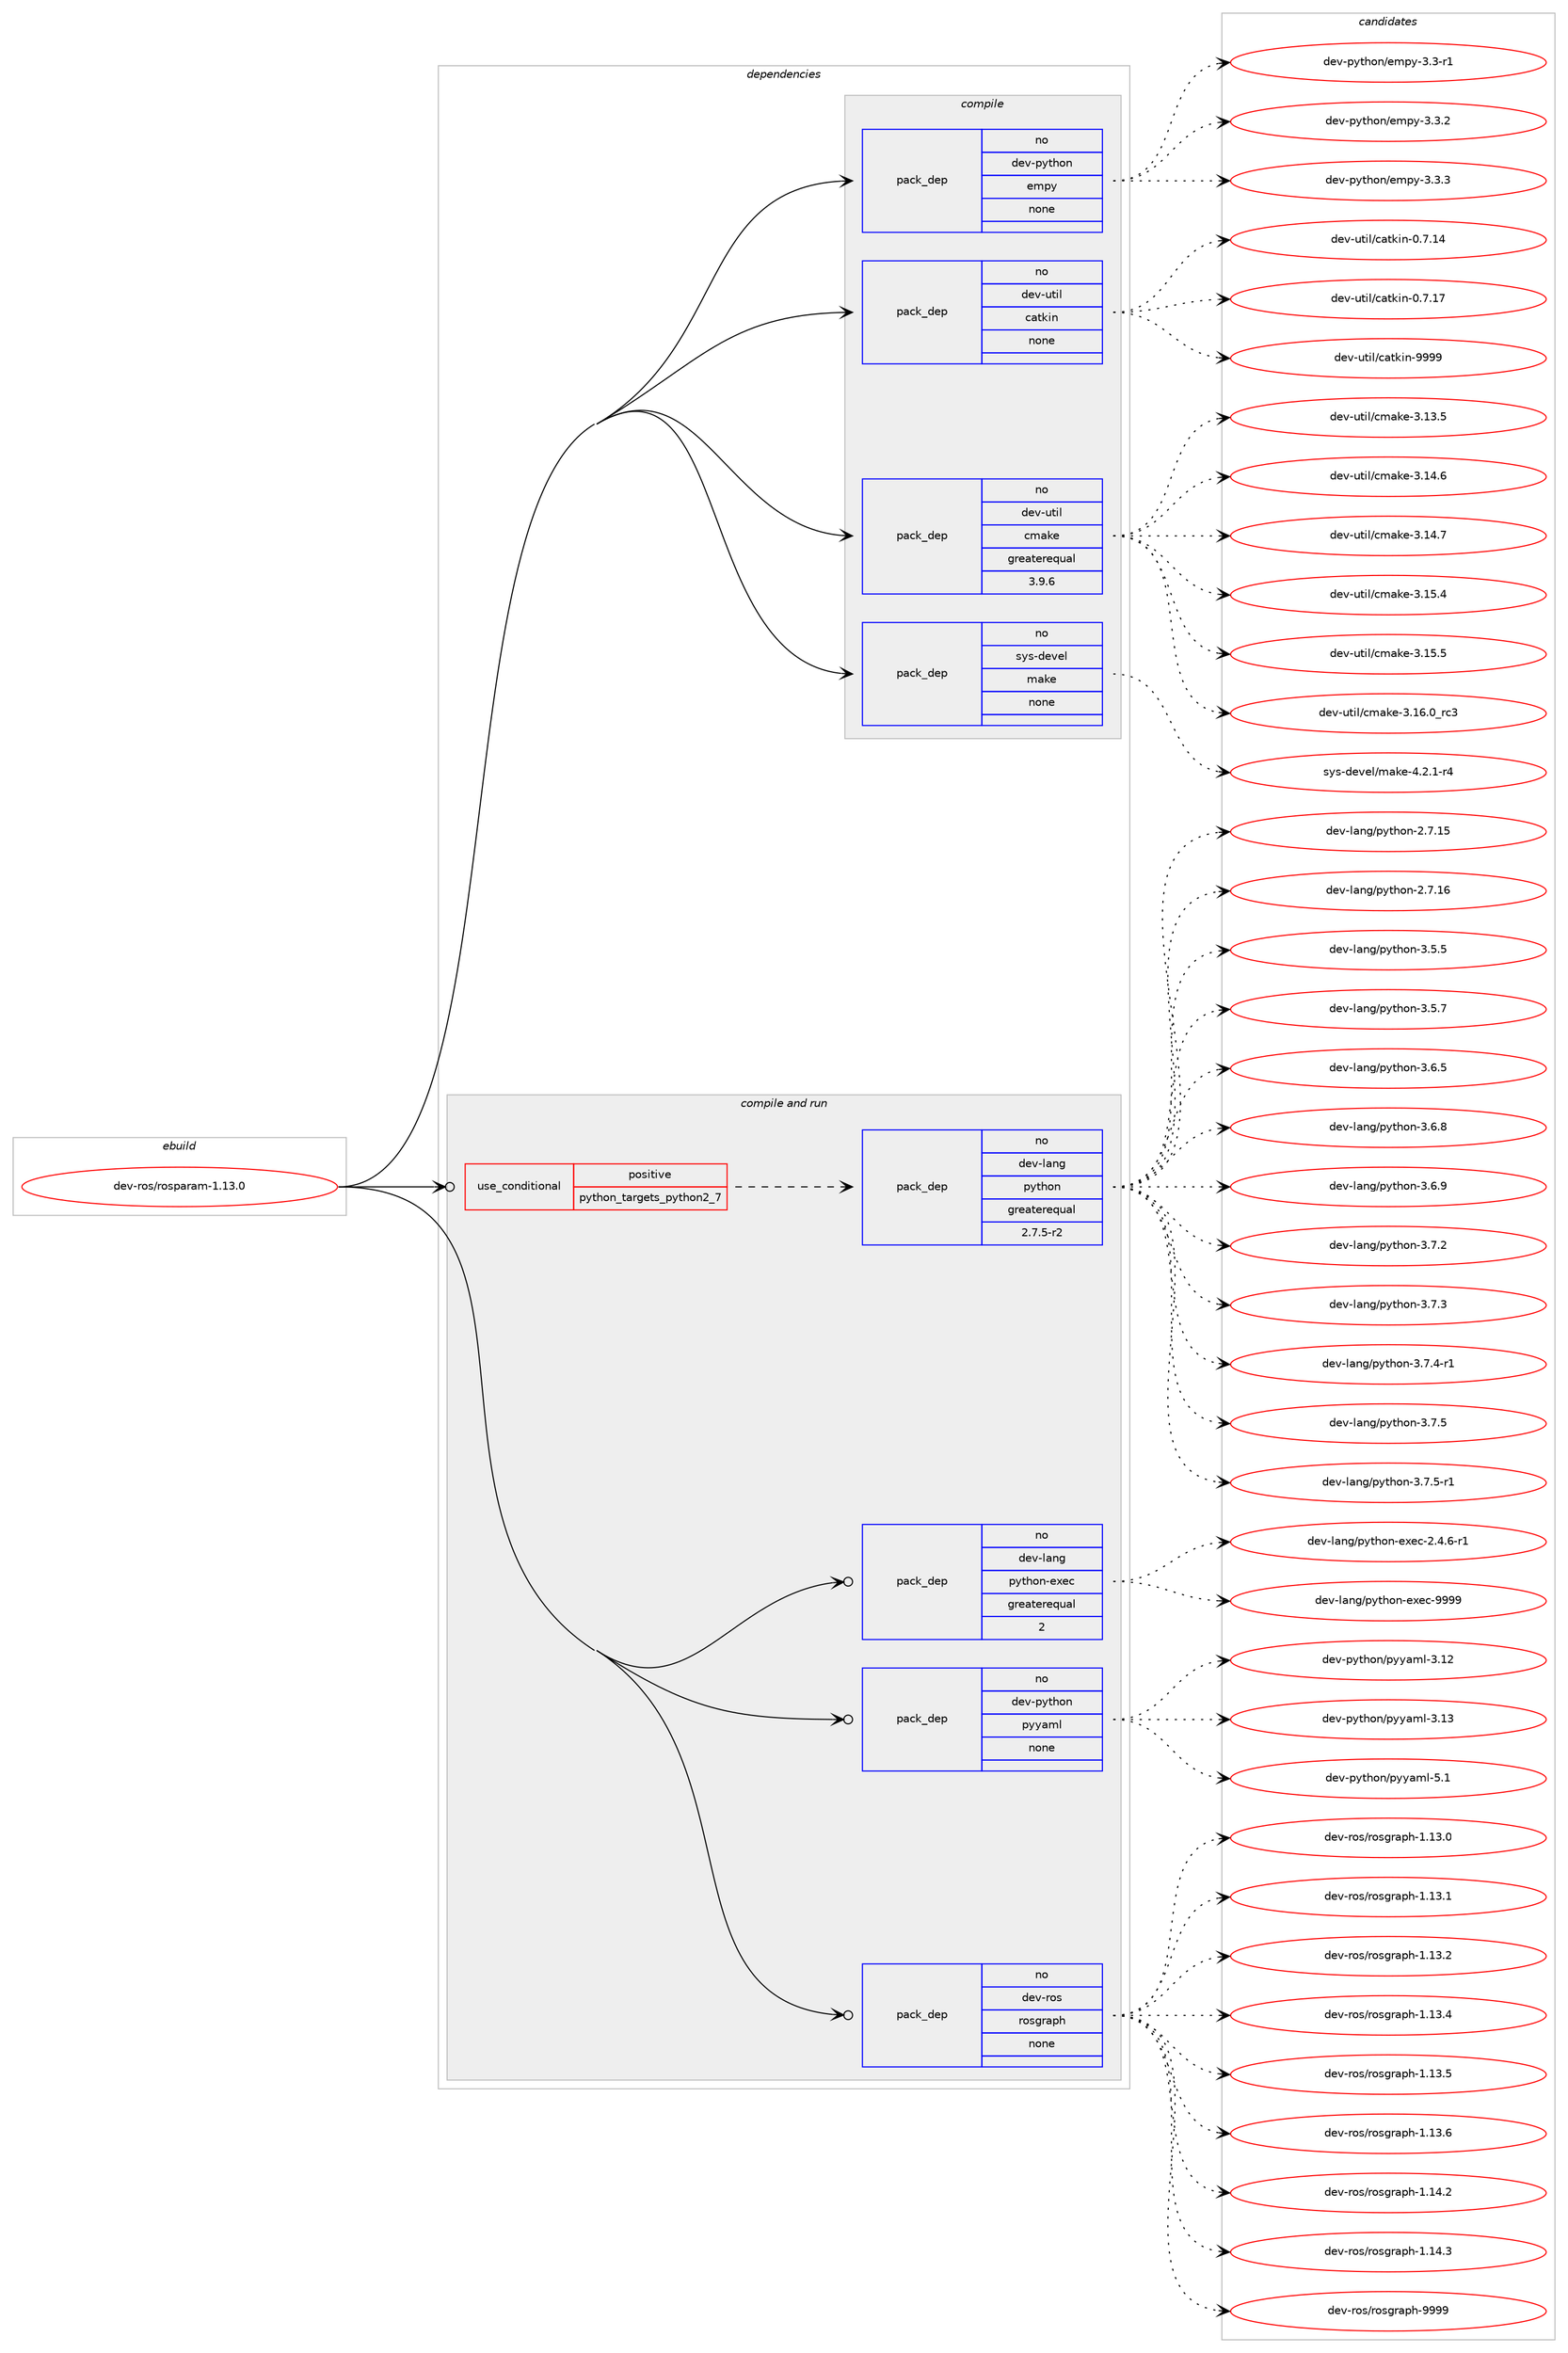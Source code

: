 digraph prolog {

# *************
# Graph options
# *************

newrank=true;
concentrate=true;
compound=true;
graph [rankdir=LR,fontname=Helvetica,fontsize=10,ranksep=1.5];#, ranksep=2.5, nodesep=0.2];
edge  [arrowhead=vee];
node  [fontname=Helvetica,fontsize=10];

# **********
# The ebuild
# **********

subgraph cluster_leftcol {
color=gray;
rank=same;
label=<<i>ebuild</i>>;
id [label="dev-ros/rosparam-1.13.0", color=red, width=4, href="../dev-ros/rosparam-1.13.0.svg"];
}

# ****************
# The dependencies
# ****************

subgraph cluster_midcol {
color=gray;
label=<<i>dependencies</i>>;
subgraph cluster_compile {
fillcolor="#eeeeee";
style=filled;
label=<<i>compile</i>>;
subgraph pack495832 {
dependency662570 [label=<<TABLE BORDER="0" CELLBORDER="1" CELLSPACING="0" CELLPADDING="4" WIDTH="220"><TR><TD ROWSPAN="6" CELLPADDING="30">pack_dep</TD></TR><TR><TD WIDTH="110">no</TD></TR><TR><TD>dev-python</TD></TR><TR><TD>empy</TD></TR><TR><TD>none</TD></TR><TR><TD></TD></TR></TABLE>>, shape=none, color=blue];
}
id:e -> dependency662570:w [weight=20,style="solid",arrowhead="vee"];
subgraph pack495833 {
dependency662571 [label=<<TABLE BORDER="0" CELLBORDER="1" CELLSPACING="0" CELLPADDING="4" WIDTH="220"><TR><TD ROWSPAN="6" CELLPADDING="30">pack_dep</TD></TR><TR><TD WIDTH="110">no</TD></TR><TR><TD>dev-util</TD></TR><TR><TD>catkin</TD></TR><TR><TD>none</TD></TR><TR><TD></TD></TR></TABLE>>, shape=none, color=blue];
}
id:e -> dependency662571:w [weight=20,style="solid",arrowhead="vee"];
subgraph pack495834 {
dependency662572 [label=<<TABLE BORDER="0" CELLBORDER="1" CELLSPACING="0" CELLPADDING="4" WIDTH="220"><TR><TD ROWSPAN="6" CELLPADDING="30">pack_dep</TD></TR><TR><TD WIDTH="110">no</TD></TR><TR><TD>dev-util</TD></TR><TR><TD>cmake</TD></TR><TR><TD>greaterequal</TD></TR><TR><TD>3.9.6</TD></TR></TABLE>>, shape=none, color=blue];
}
id:e -> dependency662572:w [weight=20,style="solid",arrowhead="vee"];
subgraph pack495835 {
dependency662573 [label=<<TABLE BORDER="0" CELLBORDER="1" CELLSPACING="0" CELLPADDING="4" WIDTH="220"><TR><TD ROWSPAN="6" CELLPADDING="30">pack_dep</TD></TR><TR><TD WIDTH="110">no</TD></TR><TR><TD>sys-devel</TD></TR><TR><TD>make</TD></TR><TR><TD>none</TD></TR><TR><TD></TD></TR></TABLE>>, shape=none, color=blue];
}
id:e -> dependency662573:w [weight=20,style="solid",arrowhead="vee"];
}
subgraph cluster_compileandrun {
fillcolor="#eeeeee";
style=filled;
label=<<i>compile and run</i>>;
subgraph cond154832 {
dependency662574 [label=<<TABLE BORDER="0" CELLBORDER="1" CELLSPACING="0" CELLPADDING="4"><TR><TD ROWSPAN="3" CELLPADDING="10">use_conditional</TD></TR><TR><TD>positive</TD></TR><TR><TD>python_targets_python2_7</TD></TR></TABLE>>, shape=none, color=red];
subgraph pack495836 {
dependency662575 [label=<<TABLE BORDER="0" CELLBORDER="1" CELLSPACING="0" CELLPADDING="4" WIDTH="220"><TR><TD ROWSPAN="6" CELLPADDING="30">pack_dep</TD></TR><TR><TD WIDTH="110">no</TD></TR><TR><TD>dev-lang</TD></TR><TR><TD>python</TD></TR><TR><TD>greaterequal</TD></TR><TR><TD>2.7.5-r2</TD></TR></TABLE>>, shape=none, color=blue];
}
dependency662574:e -> dependency662575:w [weight=20,style="dashed",arrowhead="vee"];
}
id:e -> dependency662574:w [weight=20,style="solid",arrowhead="odotvee"];
subgraph pack495837 {
dependency662576 [label=<<TABLE BORDER="0" CELLBORDER="1" CELLSPACING="0" CELLPADDING="4" WIDTH="220"><TR><TD ROWSPAN="6" CELLPADDING="30">pack_dep</TD></TR><TR><TD WIDTH="110">no</TD></TR><TR><TD>dev-lang</TD></TR><TR><TD>python-exec</TD></TR><TR><TD>greaterequal</TD></TR><TR><TD>2</TD></TR></TABLE>>, shape=none, color=blue];
}
id:e -> dependency662576:w [weight=20,style="solid",arrowhead="odotvee"];
subgraph pack495838 {
dependency662577 [label=<<TABLE BORDER="0" CELLBORDER="1" CELLSPACING="0" CELLPADDING="4" WIDTH="220"><TR><TD ROWSPAN="6" CELLPADDING="30">pack_dep</TD></TR><TR><TD WIDTH="110">no</TD></TR><TR><TD>dev-python</TD></TR><TR><TD>pyyaml</TD></TR><TR><TD>none</TD></TR><TR><TD></TD></TR></TABLE>>, shape=none, color=blue];
}
id:e -> dependency662577:w [weight=20,style="solid",arrowhead="odotvee"];
subgraph pack495839 {
dependency662578 [label=<<TABLE BORDER="0" CELLBORDER="1" CELLSPACING="0" CELLPADDING="4" WIDTH="220"><TR><TD ROWSPAN="6" CELLPADDING="30">pack_dep</TD></TR><TR><TD WIDTH="110">no</TD></TR><TR><TD>dev-ros</TD></TR><TR><TD>rosgraph</TD></TR><TR><TD>none</TD></TR><TR><TD></TD></TR></TABLE>>, shape=none, color=blue];
}
id:e -> dependency662578:w [weight=20,style="solid",arrowhead="odotvee"];
}
subgraph cluster_run {
fillcolor="#eeeeee";
style=filled;
label=<<i>run</i>>;
}
}

# **************
# The candidates
# **************

subgraph cluster_choices {
rank=same;
color=gray;
label=<<i>candidates</i>>;

subgraph choice495832 {
color=black;
nodesep=1;
choice1001011184511212111610411111047101109112121455146514511449 [label="dev-python/empy-3.3-r1", color=red, width=4,href="../dev-python/empy-3.3-r1.svg"];
choice1001011184511212111610411111047101109112121455146514650 [label="dev-python/empy-3.3.2", color=red, width=4,href="../dev-python/empy-3.3.2.svg"];
choice1001011184511212111610411111047101109112121455146514651 [label="dev-python/empy-3.3.3", color=red, width=4,href="../dev-python/empy-3.3.3.svg"];
dependency662570:e -> choice1001011184511212111610411111047101109112121455146514511449:w [style=dotted,weight="100"];
dependency662570:e -> choice1001011184511212111610411111047101109112121455146514650:w [style=dotted,weight="100"];
dependency662570:e -> choice1001011184511212111610411111047101109112121455146514651:w [style=dotted,weight="100"];
}
subgraph choice495833 {
color=black;
nodesep=1;
choice1001011184511711610510847999711610710511045484655464952 [label="dev-util/catkin-0.7.14", color=red, width=4,href="../dev-util/catkin-0.7.14.svg"];
choice1001011184511711610510847999711610710511045484655464955 [label="dev-util/catkin-0.7.17", color=red, width=4,href="../dev-util/catkin-0.7.17.svg"];
choice100101118451171161051084799971161071051104557575757 [label="dev-util/catkin-9999", color=red, width=4,href="../dev-util/catkin-9999.svg"];
dependency662571:e -> choice1001011184511711610510847999711610710511045484655464952:w [style=dotted,weight="100"];
dependency662571:e -> choice1001011184511711610510847999711610710511045484655464955:w [style=dotted,weight="100"];
dependency662571:e -> choice100101118451171161051084799971161071051104557575757:w [style=dotted,weight="100"];
}
subgraph choice495834 {
color=black;
nodesep=1;
choice1001011184511711610510847991099710710145514649514653 [label="dev-util/cmake-3.13.5", color=red, width=4,href="../dev-util/cmake-3.13.5.svg"];
choice1001011184511711610510847991099710710145514649524654 [label="dev-util/cmake-3.14.6", color=red, width=4,href="../dev-util/cmake-3.14.6.svg"];
choice1001011184511711610510847991099710710145514649524655 [label="dev-util/cmake-3.14.7", color=red, width=4,href="../dev-util/cmake-3.14.7.svg"];
choice1001011184511711610510847991099710710145514649534652 [label="dev-util/cmake-3.15.4", color=red, width=4,href="../dev-util/cmake-3.15.4.svg"];
choice1001011184511711610510847991099710710145514649534653 [label="dev-util/cmake-3.15.5", color=red, width=4,href="../dev-util/cmake-3.15.5.svg"];
choice1001011184511711610510847991099710710145514649544648951149951 [label="dev-util/cmake-3.16.0_rc3", color=red, width=4,href="../dev-util/cmake-3.16.0_rc3.svg"];
dependency662572:e -> choice1001011184511711610510847991099710710145514649514653:w [style=dotted,weight="100"];
dependency662572:e -> choice1001011184511711610510847991099710710145514649524654:w [style=dotted,weight="100"];
dependency662572:e -> choice1001011184511711610510847991099710710145514649524655:w [style=dotted,weight="100"];
dependency662572:e -> choice1001011184511711610510847991099710710145514649534652:w [style=dotted,weight="100"];
dependency662572:e -> choice1001011184511711610510847991099710710145514649534653:w [style=dotted,weight="100"];
dependency662572:e -> choice1001011184511711610510847991099710710145514649544648951149951:w [style=dotted,weight="100"];
}
subgraph choice495835 {
color=black;
nodesep=1;
choice1151211154510010111810110847109971071014552465046494511452 [label="sys-devel/make-4.2.1-r4", color=red, width=4,href="../sys-devel/make-4.2.1-r4.svg"];
dependency662573:e -> choice1151211154510010111810110847109971071014552465046494511452:w [style=dotted,weight="100"];
}
subgraph choice495836 {
color=black;
nodesep=1;
choice10010111845108971101034711212111610411111045504655464953 [label="dev-lang/python-2.7.15", color=red, width=4,href="../dev-lang/python-2.7.15.svg"];
choice10010111845108971101034711212111610411111045504655464954 [label="dev-lang/python-2.7.16", color=red, width=4,href="../dev-lang/python-2.7.16.svg"];
choice100101118451089711010347112121116104111110455146534653 [label="dev-lang/python-3.5.5", color=red, width=4,href="../dev-lang/python-3.5.5.svg"];
choice100101118451089711010347112121116104111110455146534655 [label="dev-lang/python-3.5.7", color=red, width=4,href="../dev-lang/python-3.5.7.svg"];
choice100101118451089711010347112121116104111110455146544653 [label="dev-lang/python-3.6.5", color=red, width=4,href="../dev-lang/python-3.6.5.svg"];
choice100101118451089711010347112121116104111110455146544656 [label="dev-lang/python-3.6.8", color=red, width=4,href="../dev-lang/python-3.6.8.svg"];
choice100101118451089711010347112121116104111110455146544657 [label="dev-lang/python-3.6.9", color=red, width=4,href="../dev-lang/python-3.6.9.svg"];
choice100101118451089711010347112121116104111110455146554650 [label="dev-lang/python-3.7.2", color=red, width=4,href="../dev-lang/python-3.7.2.svg"];
choice100101118451089711010347112121116104111110455146554651 [label="dev-lang/python-3.7.3", color=red, width=4,href="../dev-lang/python-3.7.3.svg"];
choice1001011184510897110103471121211161041111104551465546524511449 [label="dev-lang/python-3.7.4-r1", color=red, width=4,href="../dev-lang/python-3.7.4-r1.svg"];
choice100101118451089711010347112121116104111110455146554653 [label="dev-lang/python-3.7.5", color=red, width=4,href="../dev-lang/python-3.7.5.svg"];
choice1001011184510897110103471121211161041111104551465546534511449 [label="dev-lang/python-3.7.5-r1", color=red, width=4,href="../dev-lang/python-3.7.5-r1.svg"];
dependency662575:e -> choice10010111845108971101034711212111610411111045504655464953:w [style=dotted,weight="100"];
dependency662575:e -> choice10010111845108971101034711212111610411111045504655464954:w [style=dotted,weight="100"];
dependency662575:e -> choice100101118451089711010347112121116104111110455146534653:w [style=dotted,weight="100"];
dependency662575:e -> choice100101118451089711010347112121116104111110455146534655:w [style=dotted,weight="100"];
dependency662575:e -> choice100101118451089711010347112121116104111110455146544653:w [style=dotted,weight="100"];
dependency662575:e -> choice100101118451089711010347112121116104111110455146544656:w [style=dotted,weight="100"];
dependency662575:e -> choice100101118451089711010347112121116104111110455146544657:w [style=dotted,weight="100"];
dependency662575:e -> choice100101118451089711010347112121116104111110455146554650:w [style=dotted,weight="100"];
dependency662575:e -> choice100101118451089711010347112121116104111110455146554651:w [style=dotted,weight="100"];
dependency662575:e -> choice1001011184510897110103471121211161041111104551465546524511449:w [style=dotted,weight="100"];
dependency662575:e -> choice100101118451089711010347112121116104111110455146554653:w [style=dotted,weight="100"];
dependency662575:e -> choice1001011184510897110103471121211161041111104551465546534511449:w [style=dotted,weight="100"];
}
subgraph choice495837 {
color=black;
nodesep=1;
choice10010111845108971101034711212111610411111045101120101994550465246544511449 [label="dev-lang/python-exec-2.4.6-r1", color=red, width=4,href="../dev-lang/python-exec-2.4.6-r1.svg"];
choice10010111845108971101034711212111610411111045101120101994557575757 [label="dev-lang/python-exec-9999", color=red, width=4,href="../dev-lang/python-exec-9999.svg"];
dependency662576:e -> choice10010111845108971101034711212111610411111045101120101994550465246544511449:w [style=dotted,weight="100"];
dependency662576:e -> choice10010111845108971101034711212111610411111045101120101994557575757:w [style=dotted,weight="100"];
}
subgraph choice495838 {
color=black;
nodesep=1;
choice1001011184511212111610411111047112121121971091084551464950 [label="dev-python/pyyaml-3.12", color=red, width=4,href="../dev-python/pyyaml-3.12.svg"];
choice1001011184511212111610411111047112121121971091084551464951 [label="dev-python/pyyaml-3.13", color=red, width=4,href="../dev-python/pyyaml-3.13.svg"];
choice10010111845112121116104111110471121211219710910845534649 [label="dev-python/pyyaml-5.1", color=red, width=4,href="../dev-python/pyyaml-5.1.svg"];
dependency662577:e -> choice1001011184511212111610411111047112121121971091084551464950:w [style=dotted,weight="100"];
dependency662577:e -> choice1001011184511212111610411111047112121121971091084551464951:w [style=dotted,weight="100"];
dependency662577:e -> choice10010111845112121116104111110471121211219710910845534649:w [style=dotted,weight="100"];
}
subgraph choice495839 {
color=black;
nodesep=1;
choice10010111845114111115471141111151031149711210445494649514648 [label="dev-ros/rosgraph-1.13.0", color=red, width=4,href="../dev-ros/rosgraph-1.13.0.svg"];
choice10010111845114111115471141111151031149711210445494649514649 [label="dev-ros/rosgraph-1.13.1", color=red, width=4,href="../dev-ros/rosgraph-1.13.1.svg"];
choice10010111845114111115471141111151031149711210445494649514650 [label="dev-ros/rosgraph-1.13.2", color=red, width=4,href="../dev-ros/rosgraph-1.13.2.svg"];
choice10010111845114111115471141111151031149711210445494649514652 [label="dev-ros/rosgraph-1.13.4", color=red, width=4,href="../dev-ros/rosgraph-1.13.4.svg"];
choice10010111845114111115471141111151031149711210445494649514653 [label="dev-ros/rosgraph-1.13.5", color=red, width=4,href="../dev-ros/rosgraph-1.13.5.svg"];
choice10010111845114111115471141111151031149711210445494649514654 [label="dev-ros/rosgraph-1.13.6", color=red, width=4,href="../dev-ros/rosgraph-1.13.6.svg"];
choice10010111845114111115471141111151031149711210445494649524650 [label="dev-ros/rosgraph-1.14.2", color=red, width=4,href="../dev-ros/rosgraph-1.14.2.svg"];
choice10010111845114111115471141111151031149711210445494649524651 [label="dev-ros/rosgraph-1.14.3", color=red, width=4,href="../dev-ros/rosgraph-1.14.3.svg"];
choice1001011184511411111547114111115103114971121044557575757 [label="dev-ros/rosgraph-9999", color=red, width=4,href="../dev-ros/rosgraph-9999.svg"];
dependency662578:e -> choice10010111845114111115471141111151031149711210445494649514648:w [style=dotted,weight="100"];
dependency662578:e -> choice10010111845114111115471141111151031149711210445494649514649:w [style=dotted,weight="100"];
dependency662578:e -> choice10010111845114111115471141111151031149711210445494649514650:w [style=dotted,weight="100"];
dependency662578:e -> choice10010111845114111115471141111151031149711210445494649514652:w [style=dotted,weight="100"];
dependency662578:e -> choice10010111845114111115471141111151031149711210445494649514653:w [style=dotted,weight="100"];
dependency662578:e -> choice10010111845114111115471141111151031149711210445494649514654:w [style=dotted,weight="100"];
dependency662578:e -> choice10010111845114111115471141111151031149711210445494649524650:w [style=dotted,weight="100"];
dependency662578:e -> choice10010111845114111115471141111151031149711210445494649524651:w [style=dotted,weight="100"];
dependency662578:e -> choice1001011184511411111547114111115103114971121044557575757:w [style=dotted,weight="100"];
}
}

}
